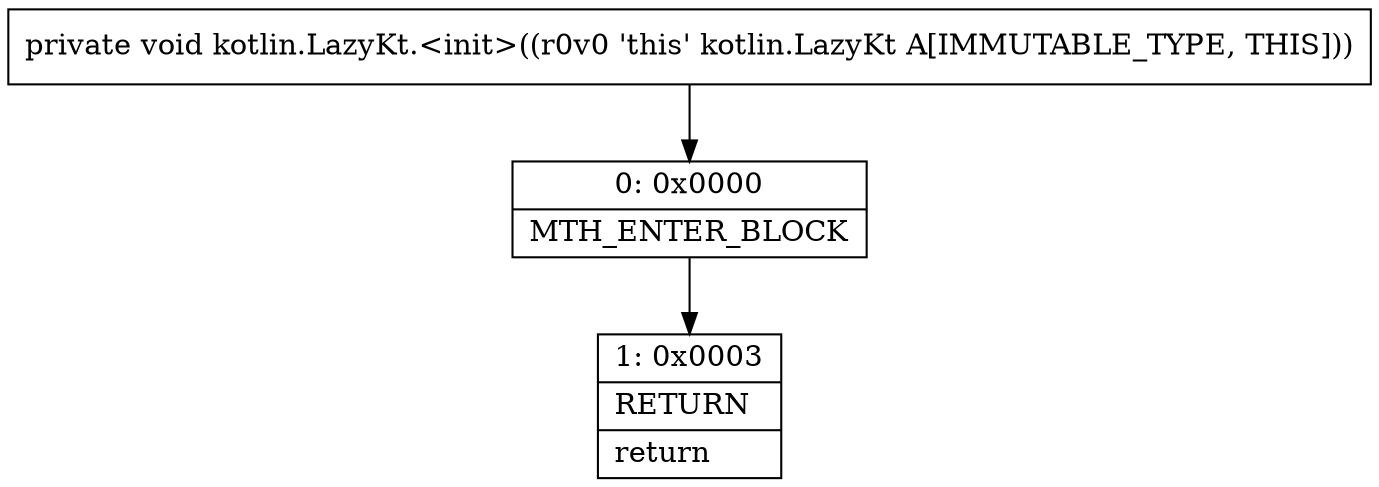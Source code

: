 digraph "CFG forkotlin.LazyKt.\<init\>()V" {
Node_0 [shape=record,label="{0\:\ 0x0000|MTH_ENTER_BLOCK\l}"];
Node_1 [shape=record,label="{1\:\ 0x0003|RETURN\l|return\l}"];
MethodNode[shape=record,label="{private void kotlin.LazyKt.\<init\>((r0v0 'this' kotlin.LazyKt A[IMMUTABLE_TYPE, THIS])) }"];
MethodNode -> Node_0;
Node_0 -> Node_1;
}


